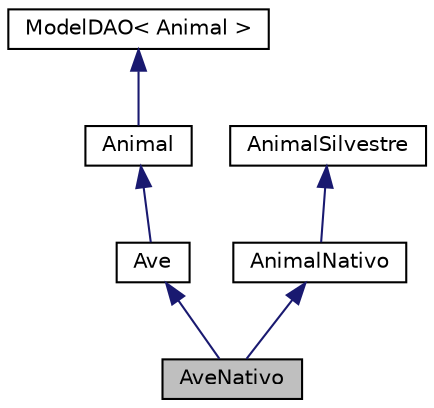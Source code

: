 digraph "AveNativo"
{
  edge [fontname="Helvetica",fontsize="10",labelfontname="Helvetica",labelfontsize="10"];
  node [fontname="Helvetica",fontsize="10",shape=record];
  Node0 [label="AveNativo",height=0.2,width=0.4,color="black", fillcolor="grey75", style="filled", fontcolor="black"];
  Node1 -> Node0 [dir="back",color="midnightblue",fontsize="10",style="solid",fontname="Helvetica"];
  Node1 [label="Ave",height=0.2,width=0.4,color="black", fillcolor="white", style="filled",URL="$d6/def/classAve.html"];
  Node2 -> Node1 [dir="back",color="midnightblue",fontsize="10",style="solid",fontname="Helvetica"];
  Node2 [label="Animal",height=0.2,width=0.4,color="black", fillcolor="white", style="filled",URL="$d7/dac/classAnimal.html"];
  Node3 -> Node2 [dir="back",color="midnightblue",fontsize="10",style="solid",fontname="Helvetica"];
  Node3 [label="ModelDAO\< Animal \>",height=0.2,width=0.4,color="black", fillcolor="white", style="filled",URL="$df/dd0/classModelDAO.html"];
  Node4 -> Node0 [dir="back",color="midnightblue",fontsize="10",style="solid",fontname="Helvetica"];
  Node4 [label="AnimalNativo",height=0.2,width=0.4,color="black", fillcolor="white", style="filled",URL="$d3/dfa/classAnimalNativo.html"];
  Node5 -> Node4 [dir="back",color="midnightblue",fontsize="10",style="solid",fontname="Helvetica"];
  Node5 [label="AnimalSilvestre",height=0.2,width=0.4,color="black", fillcolor="white", style="filled",URL="$de/d8e/classAnimalSilvestre.html"];
}
